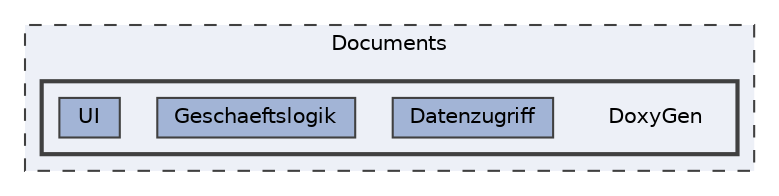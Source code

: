 digraph "/Users/younes/Documents/DoxyGen"
{
 // LATEX_PDF_SIZE
  bgcolor="transparent";
  edge [fontname=Helvetica,fontsize=10,labelfontname=Helvetica,labelfontsize=10];
  node [fontname=Helvetica,fontsize=10,shape=box,height=0.2,width=0.4];
  compound=true
  subgraph clusterdir_f396504afdc959660871b003fa10164d {
    graph [ bgcolor="#edf0f7", pencolor="grey25", label="Documents", fontname=Helvetica,fontsize=10 style="filled,dashed", URL="dir_f396504afdc959660871b003fa10164d.html",tooltip=""]
  subgraph clusterdir_ce705b6535d9474474726380e9ae3367 {
    graph [ bgcolor="#edf0f7", pencolor="grey25", label="", fontname=Helvetica,fontsize=10 style="filled,bold", URL="dir_ce705b6535d9474474726380e9ae3367.html",tooltip=""]
    dir_ce705b6535d9474474726380e9ae3367 [shape=plaintext, label="DoxyGen"];
  dir_284325e469cec58cdebaac3297bc6e8c [label="Datenzugriff", fillcolor="#a2b4d6", color="grey25", style="filled", URL="dir_284325e469cec58cdebaac3297bc6e8c.html",tooltip=""];
  dir_6fbd03e30364af68de9d9fd1858e0cd6 [label="Geschaeftslogik", fillcolor="#a2b4d6", color="grey25", style="filled", URL="dir_6fbd03e30364af68de9d9fd1858e0cd6.html",tooltip=""];
  dir_405c78698ff3376a7602def0b15213c0 [label="UI", fillcolor="#a2b4d6", color="grey25", style="filled", URL="dir_405c78698ff3376a7602def0b15213c0.html",tooltip=""];
  }
  }
}
